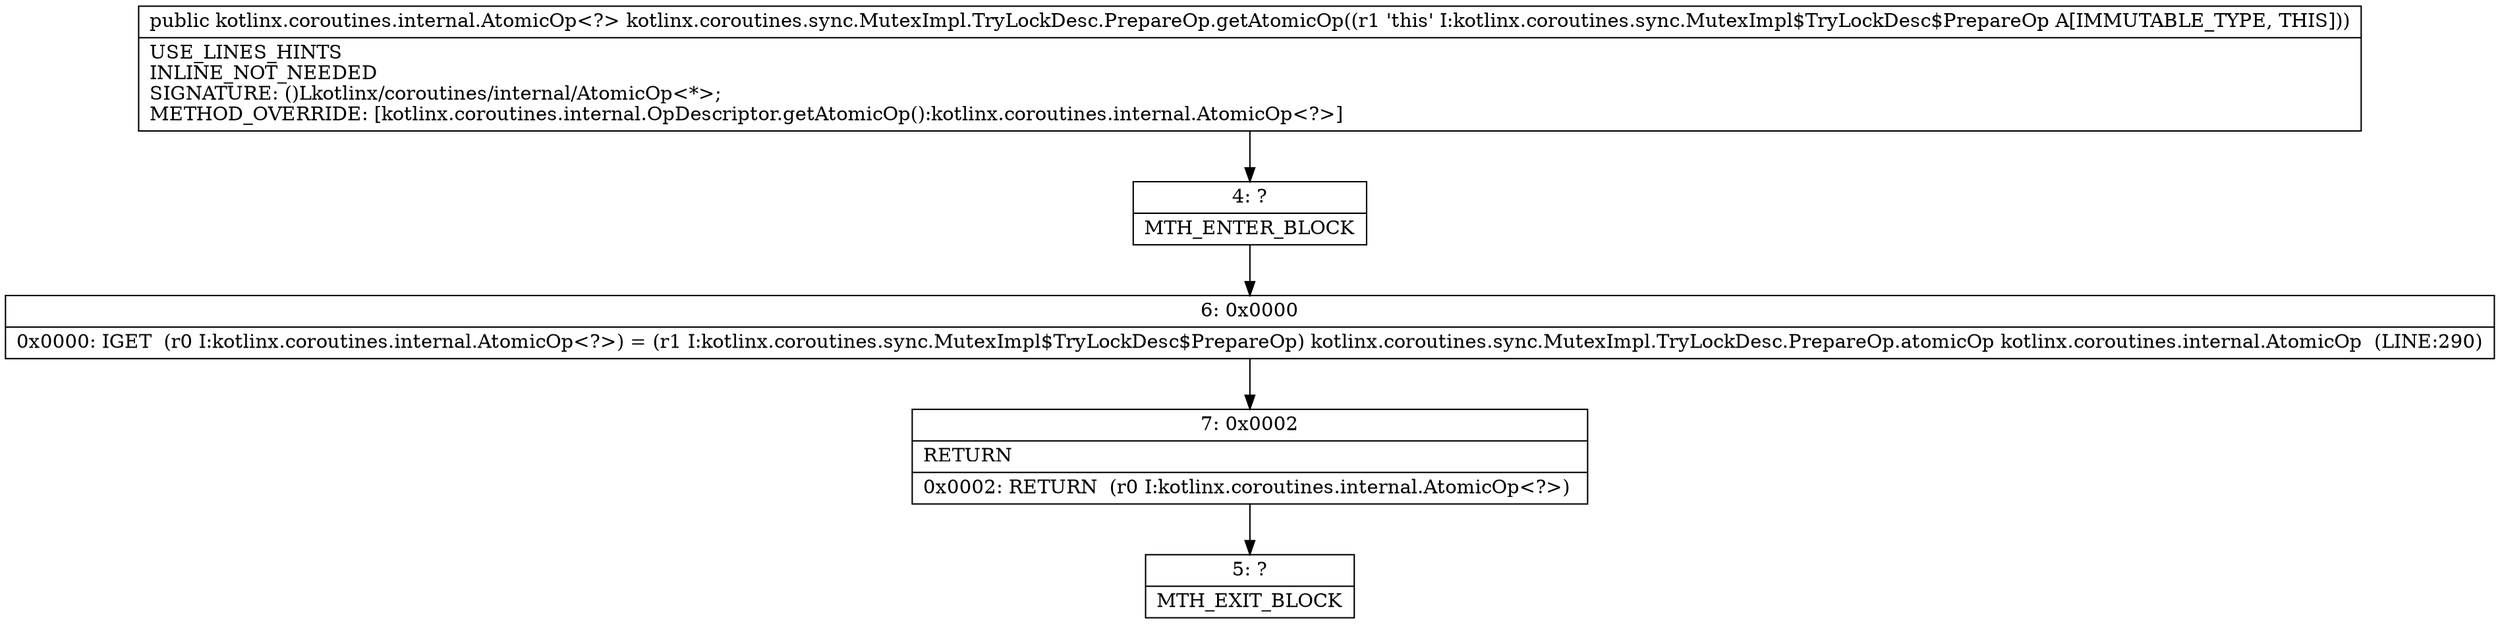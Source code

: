 digraph "CFG forkotlinx.coroutines.sync.MutexImpl.TryLockDesc.PrepareOp.getAtomicOp()Lkotlinx\/coroutines\/internal\/AtomicOp;" {
Node_4 [shape=record,label="{4\:\ ?|MTH_ENTER_BLOCK\l}"];
Node_6 [shape=record,label="{6\:\ 0x0000|0x0000: IGET  (r0 I:kotlinx.coroutines.internal.AtomicOp\<?\>) = (r1 I:kotlinx.coroutines.sync.MutexImpl$TryLockDesc$PrepareOp) kotlinx.coroutines.sync.MutexImpl.TryLockDesc.PrepareOp.atomicOp kotlinx.coroutines.internal.AtomicOp  (LINE:290)\l}"];
Node_7 [shape=record,label="{7\:\ 0x0002|RETURN\l|0x0002: RETURN  (r0 I:kotlinx.coroutines.internal.AtomicOp\<?\>) \l}"];
Node_5 [shape=record,label="{5\:\ ?|MTH_EXIT_BLOCK\l}"];
MethodNode[shape=record,label="{public kotlinx.coroutines.internal.AtomicOp\<?\> kotlinx.coroutines.sync.MutexImpl.TryLockDesc.PrepareOp.getAtomicOp((r1 'this' I:kotlinx.coroutines.sync.MutexImpl$TryLockDesc$PrepareOp A[IMMUTABLE_TYPE, THIS]))  | USE_LINES_HINTS\lINLINE_NOT_NEEDED\lSIGNATURE: ()Lkotlinx\/coroutines\/internal\/AtomicOp\<*\>;\lMETHOD_OVERRIDE: [kotlinx.coroutines.internal.OpDescriptor.getAtomicOp():kotlinx.coroutines.internal.AtomicOp\<?\>]\l}"];
MethodNode -> Node_4;Node_4 -> Node_6;
Node_6 -> Node_7;
Node_7 -> Node_5;
}

